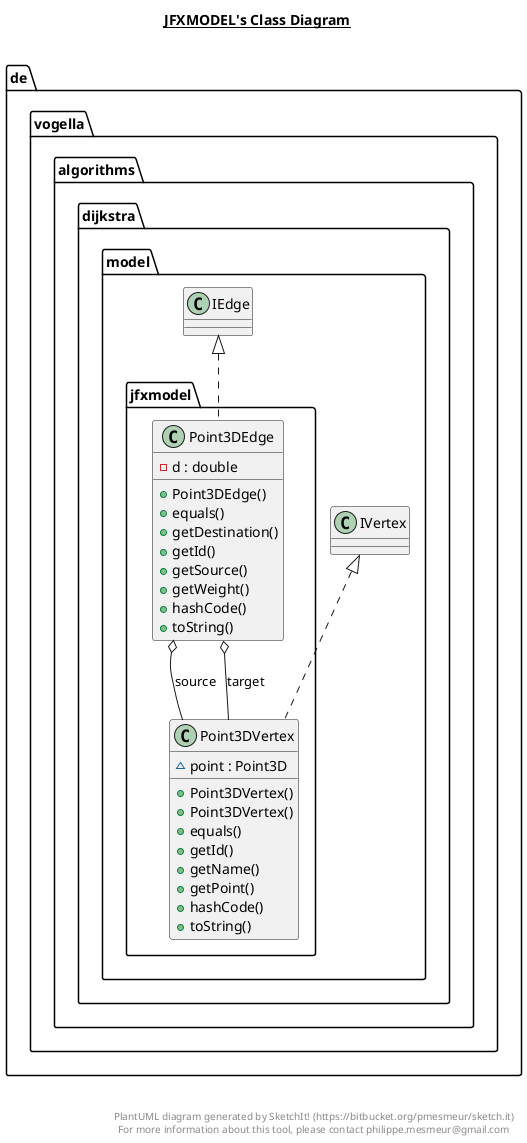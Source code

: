 @startuml

title __JFXMODEL's Class Diagram__\n

  namespace de.vogella.algorithms.dijkstra.model {
    namespace jfxmodel {
      class de.vogella.algorithms.dijkstra.model.jfxmodel.Point3DEdge {
          - d : double
          + Point3DEdge()
          + equals()
          + getDestination()
          + getId()
          + getSource()
          + getWeight()
          + hashCode()
          + toString()
      }
    }
  }
  

  namespace de.vogella.algorithms.dijkstra.model {
    namespace jfxmodel {
      class de.vogella.algorithms.dijkstra.model.jfxmodel.Point3DVertex {
          ~ point : Point3D
          + Point3DVertex()
          + Point3DVertex()
          + equals()
          + getId()
          + getName()
          + getPoint()
          + hashCode()
          + toString()
      }
    }
  }
  

  de.vogella.algorithms.dijkstra.model.jfxmodel.Point3DEdge .up.|> de.vogella.algorithms.dijkstra.model.IEdge
  de.vogella.algorithms.dijkstra.model.jfxmodel.Point3DEdge o-- de.vogella.algorithms.dijkstra.model.jfxmodel.Point3DVertex : source
  de.vogella.algorithms.dijkstra.model.jfxmodel.Point3DEdge o-- de.vogella.algorithms.dijkstra.model.jfxmodel.Point3DVertex : target
  de.vogella.algorithms.dijkstra.model.jfxmodel.Point3DVertex .up.|> de.vogella.algorithms.dijkstra.model.IVertex


right footer


PlantUML diagram generated by SketchIt! (https://bitbucket.org/pmesmeur/sketch.it)
For more information about this tool, please contact philippe.mesmeur@gmail.com
endfooter

@enduml
